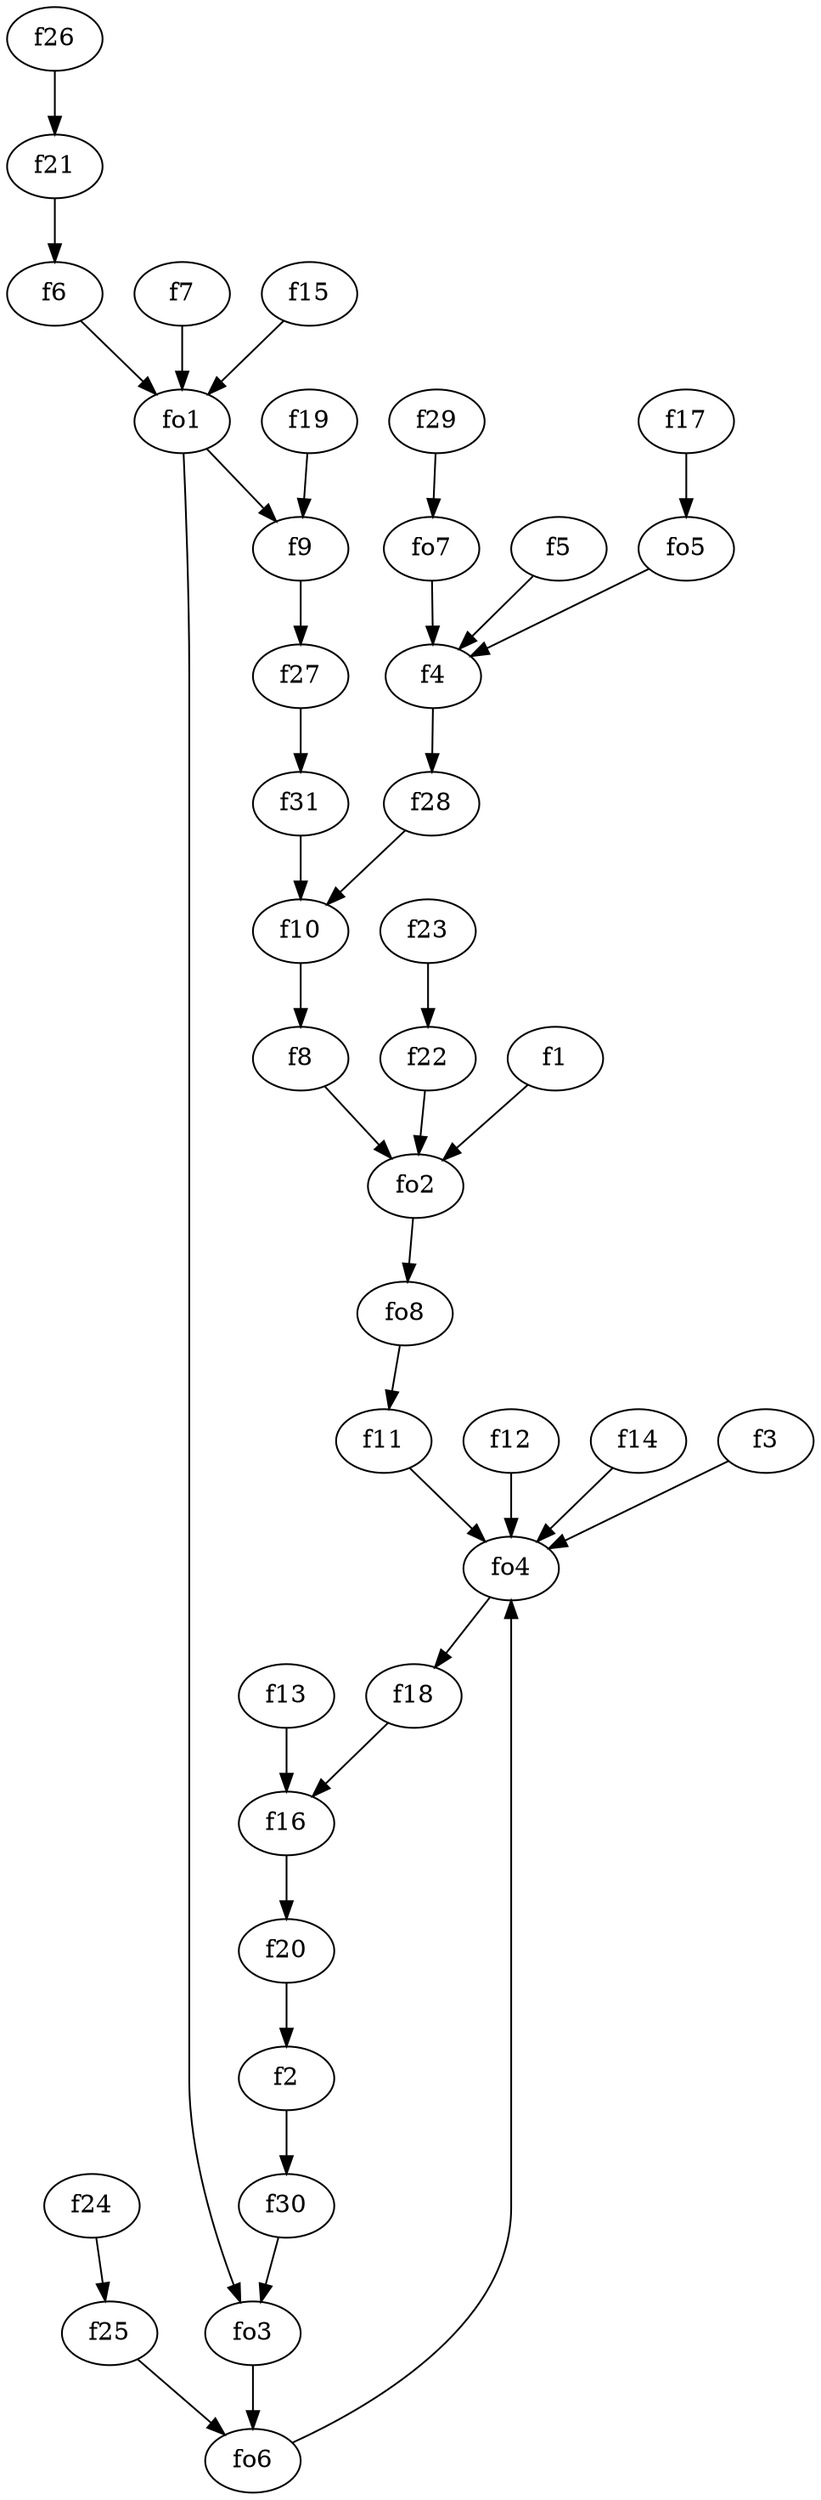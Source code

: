 strict digraph  {
f1;
f2;
f3;
f4;
f5;
f6;
f7;
f8;
f9;
f10;
f11;
f12;
f13;
f14;
f15;
f16;
f17;
f18;
f19;
f20;
f21;
f22;
f23;
f24;
f25;
f26;
f27;
f28;
f29;
f30;
f31;
fo1;
fo2;
fo3;
fo4;
fo5;
fo6;
fo7;
fo8;
f1 -> fo2  [weight=2];
f2 -> f30  [weight=2];
f3 -> fo4  [weight=2];
f4 -> f28  [weight=2];
f5 -> f4  [weight=2];
f6 -> fo1  [weight=2];
f7 -> fo1  [weight=2];
f8 -> fo2  [weight=2];
f9 -> f27  [weight=2];
f10 -> f8  [weight=2];
f11 -> fo4  [weight=2];
f12 -> fo4  [weight=2];
f13 -> f16  [weight=2];
f14 -> fo4  [weight=2];
f15 -> fo1  [weight=2];
f16 -> f20  [weight=2];
f17 -> fo5  [weight=2];
f18 -> f16  [weight=2];
f19 -> f9  [weight=2];
f20 -> f2  [weight=2];
f21 -> f6  [weight=2];
f22 -> fo2  [weight=2];
f23 -> f22  [weight=2];
f24 -> f25  [weight=2];
f25 -> fo6  [weight=2];
f26 -> f21  [weight=2];
f27 -> f31  [weight=2];
f28 -> f10  [weight=2];
f29 -> fo7  [weight=2];
f30 -> fo3  [weight=2];
f31 -> f10  [weight=2];
fo1 -> fo3  [weight=2];
fo1 -> f9  [weight=2];
fo2 -> fo8  [weight=2];
fo3 -> fo6  [weight=2];
fo4 -> f18  [weight=2];
fo5 -> f4  [weight=2];
fo6 -> fo4  [weight=2];
fo7 -> f4  [weight=2];
fo8 -> f11  [weight=2];
}
